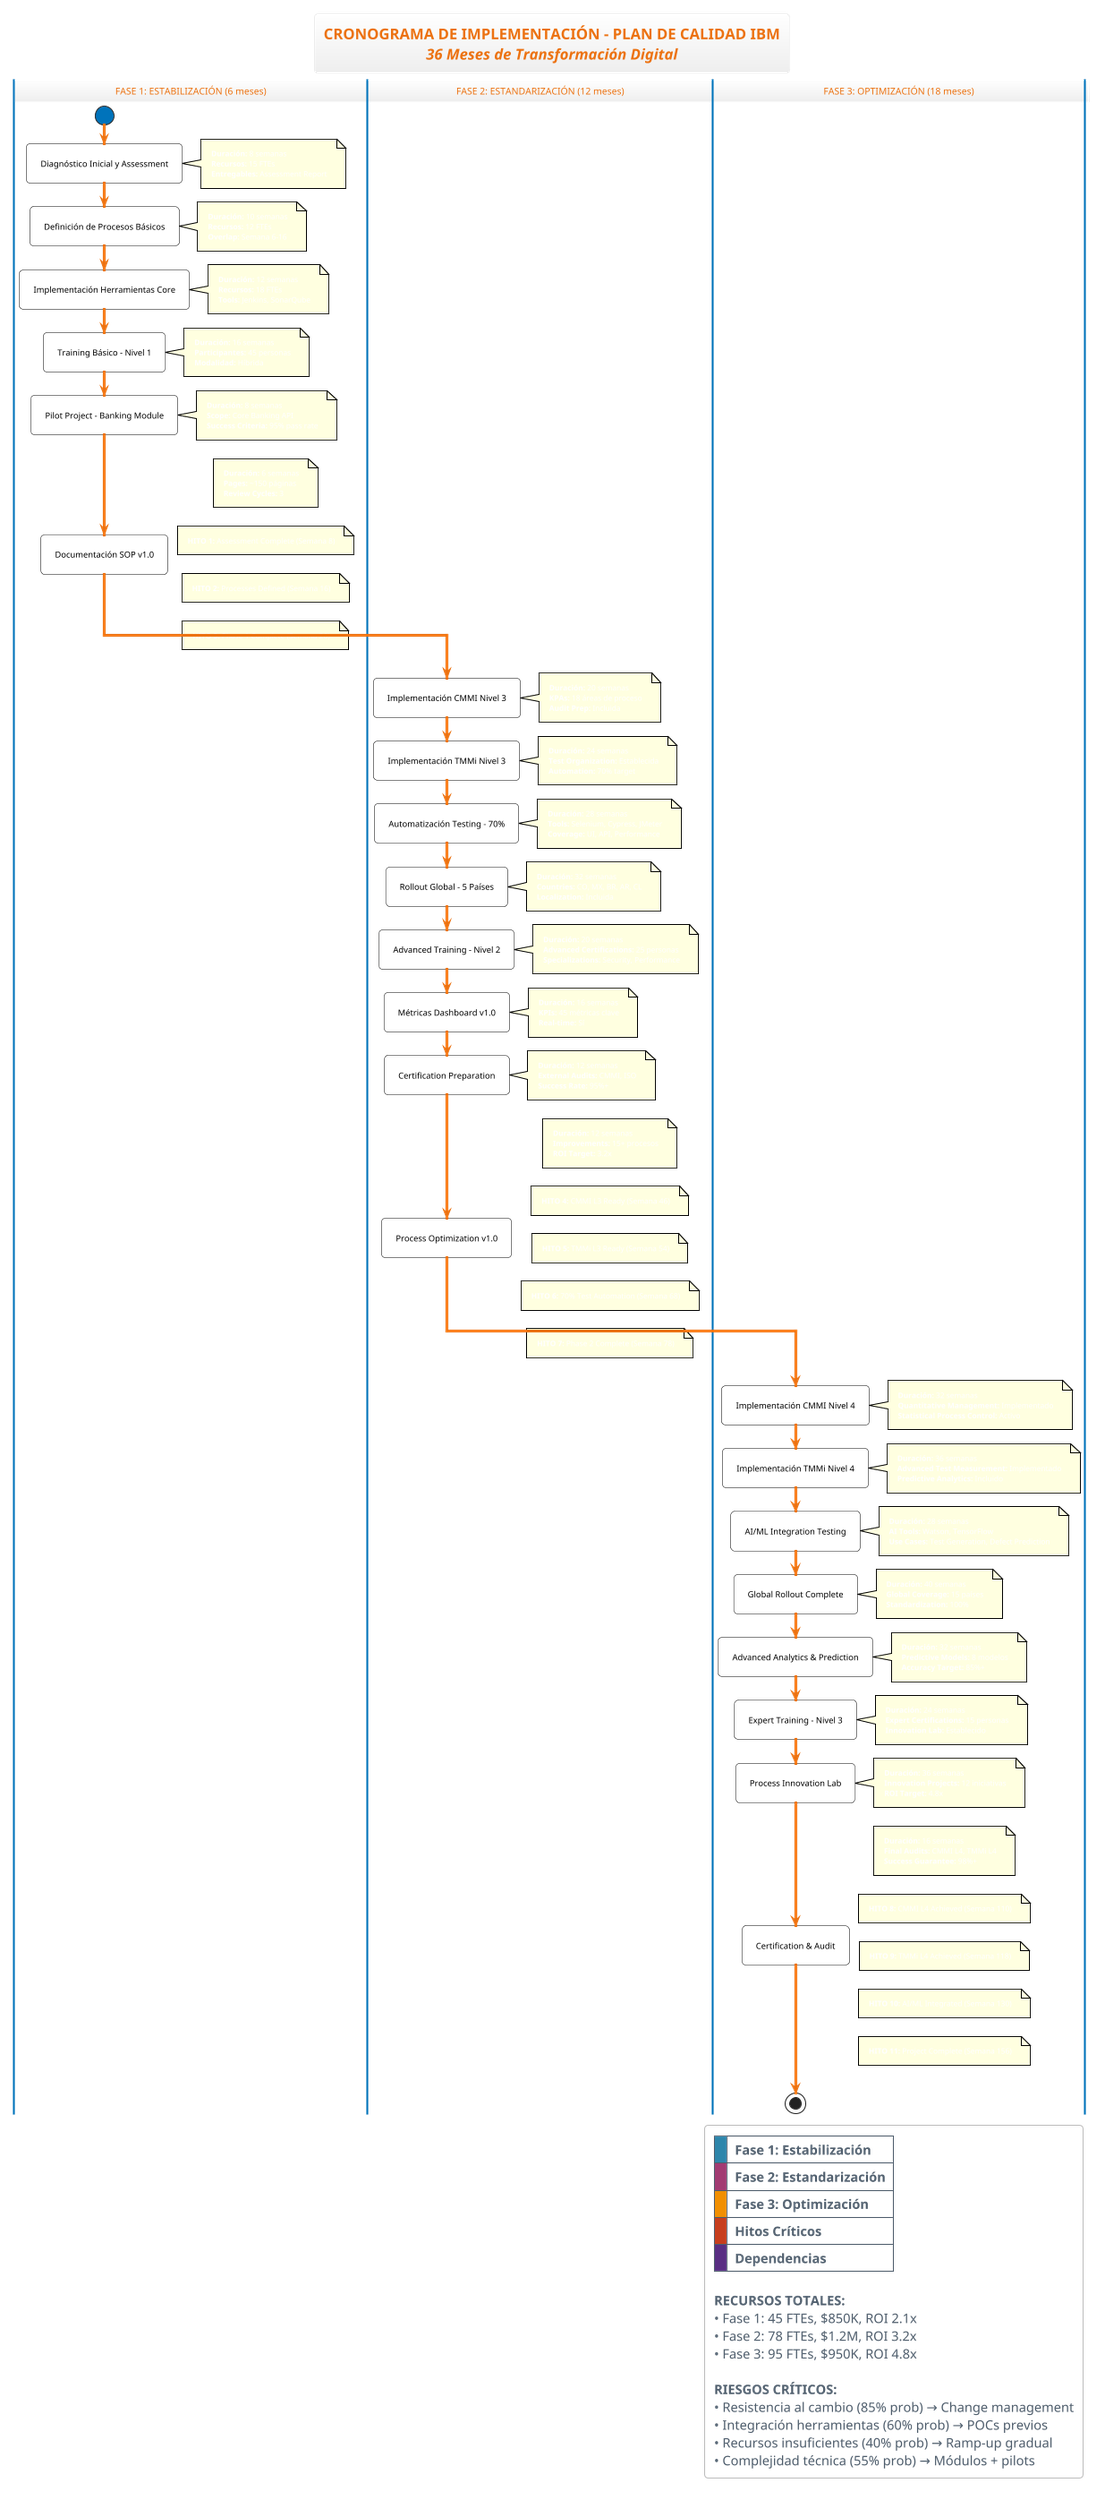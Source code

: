 @startuml cronograma-implementacion-calidad-plantuml
!theme aws-orange
!define PHASE1 #2E86AB
!define PHASE2 #A23B72
!define PHASE3 #F18F01
!define MILESTONE #C73E1D
!define DEPENDENCY #592E83

title **CRONOGRAMA DE IMPLEMENTACIÓN - PLAN DE CALIDAD IBM**\n//36 Meses de Transformación Digital//

skinparam defaultFontSize 10
skinparam titleFontSize 16
skinparam activityFontSize 9
skinparam noteFontSize 8

skinparam activity {
    BackgroundColor white
    BorderColor black
    FontColor black
}

skinparam note {
    BackgroundColor lightyellow
    BorderColor black
}

|FASE 1: ESTABILIZACIÓN (6 meses)|
start
:Diagnóstico Inicial y Assessment;
note right
  **Duración:** 8 semanas
  **Recursos:** 15 FTEs
  **Entregables:** Assessment Report
end note

:Definición de Procesos Básicos;
note right
  **Duración:** 10 semanas
  **Recursos:** 12 FTEs
  **Overlap:** Semana 6-16
end note

:Implementación Herramientas Core;
note right
  **Duración:** 12 semanas
  **Recursos:** 18 FTEs
  **Tools:** Jenkins, SonarQube
end note

:Training Básico - Nivel 1;
note right
  **Duración:** 16 semanas
  **Participantes:** 45 personas
  **Modalidad:** Híbrida
end note

:Pilot Project - Banking Module;
note right
  **Duración:** 8 semanas
  **Scope:** Core Banking API
  **Success Criteria:** 95% pass rate
end note

:Documentación SOP v1.0;
note right
  **Duración:** 6 semanas
  **Pages:** ~150 páginas
  **Review Cycles:** 3
end note

floating note right: **HITO 1:** Assessment Complete (Semana 8)
floating note right: **HITO 2:** Processes Defined (Semana 16)
floating note right: **HITO 3:** Phase 1 Complete (Semana 26)

|FASE 2: ESTANDARIZACIÓN (12 meses)|

:Implementación CMMI Nivel 3;
note right
  **Duración:** 20 semanas
  **KPAs:** 18 áreas de proceso
  **Audit Prep:** Incluida
end note

:Implementación TMMi Nivel 3;
note right
  **Duración:** 24 semanas
  **Test Organization:** Establecida
  **Automation:** 70% target
end note

:Automatización Testing - 70%;
note right
  **Duración:** 28 semanas
  **Tools:** Selenium, Cypress, JMeter
  **Coverage:** UI, API, Performance
end note

:Rollout Global - 5 Países;
note right
  **Duración:** 32 semanas
  **Countries:** CO, MX, BR, AR, CL
  **Localization:** Incluida
end note

:Advanced Training - Nivel 2;
note right
  **Duración:** 20 semanas
  **Advanced Certifications:** 25 personas
  **Specializations:** Security, Performance
end note

:Métricas Dashboard v1.0;
note right
  **Duración:** 16 semanas
  **KPIs:** 45 métricas clave
  **Real-time:** Sí
end note

:Certification Preparation;
note right
  **Duración:** 12 semanas
  **External Audits:** CMMI, ISO
  **Success Rate:** 95%+
end note

:Process Optimization v1.0;
note right
  **Duración:** 12 semanas
  **Improvements:** 15+ procesos
  **ROI Target:** 3.2x
end note

floating note right: **HITO 4:** CMMI L3 Ready (Semana 46)
floating note right: **HITO 5:** TMMi L3 Ready (Semana 54)
floating note right: **HITO 6:** 70% Test Automation (Semana 68)
floating note right: **HITO 7:** Phase 2 Complete (Semana 78)

|FASE 3: OPTIMIZACIÓN (18 meses)|

:Implementación CMMI Nivel 4;
note right
  **Duración:** 32 semanas
  **Quantitative Management:** Implementado
  **Statistical Process Control:** Activo
end note

:Implementación TMMi Nivel 4;
note right
  **Duración:** 36 semanas
  **Advanced Test Measurement:** Implementado
  **Predictive Analytics:** Incluido
end note

:AI/ML Integration Testing;
note right
  **Duración:** 28 semanas
  **AI Tools:** Watson, TensorFlow
  **Use Cases:** Test Generation, Defect Prediction
end note

:Global Rollout Complete;
note right
  **Duración:** 40 semanas
  **Global Coverage:** 15 países
  **Standardization:** 100%
end note

:Advanced Analytics & Prediction;
note right
  **Duración:** 32 semanas
  **Predictive Models:** 8 modelos
  **Accuracy Target:** 85%+
end note

:Expert Training - Nivel 3;
note right
  **Duración:** 24 semanas
  **Expert Certifications:** 15 personas
  **Innovation Lab:** Establecido
end note

:Process Innovation Lab;
note right
  **Duración:** 36 semanas
  **Innovation Projects:** 12 iniciativas
  **ROI Target:** 4.8x
end note

:Certification & Audit;
note right
  **Duración:** 16 semanas
  **Final Audits:** CMMI L4, TMMi L4
  **Success Guarantee:** 98%+
end note

floating note right: **HITO 8:** CMMI L4 Achieved (Semana 110)
floating note right: **HITO 9:** TMMi L4 Achieved (Semana 118)
floating note right: **HITO 10:** AI/ML Integrated (Semana 130)
floating note right: **HITO 11:** Project Complete (Semana 156)

stop

legend right
  |<PHASE1>| **Fase 1: Estabilización** |
  |<PHASE2>| **Fase 2: Estandarización** |
  |<PHASE3>| **Fase 3: Optimización** |
  |<MILESTONE>| **Hitos Críticos** |
  |<DEPENDENCY>| **Dependencias** |
  
  **RECURSOS TOTALES:**
  • Fase 1: 45 FTEs, $850K, ROI 2.1x
  • Fase 2: 78 FTEs, $1.2M, ROI 3.2x
  • Fase 3: 95 FTEs, $950K, ROI 4.8x
  
  **RIESGOS CRÍTICOS:**
  • Resistencia al cambio (85% prob) → Change management
  • Integración herramientas (60% prob) → POCs previos
  • Recursos insuficientes (40% prob) → Ramp-up gradual
  • Complejidad técnica (55% prob) → Módulos + pilots
endlegend

@enduml

